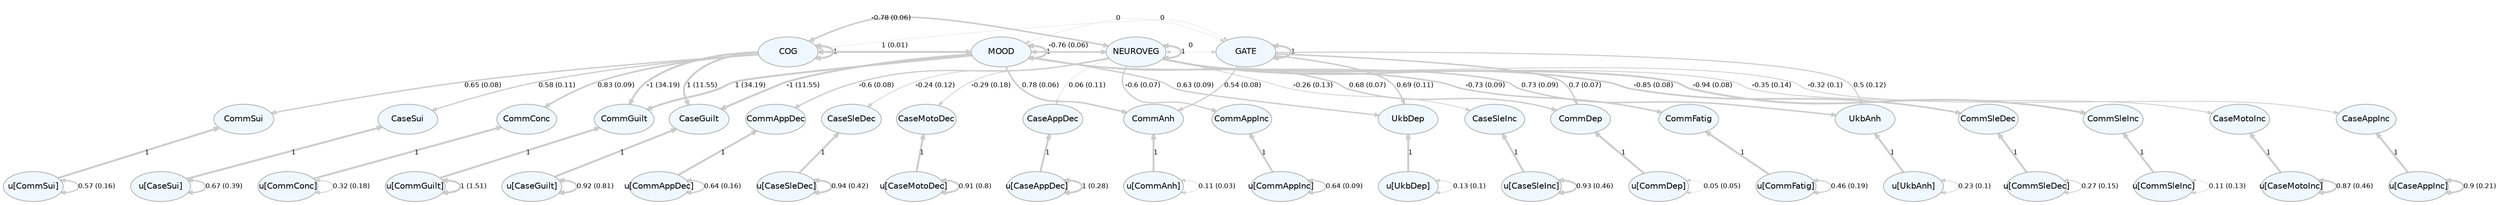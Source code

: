 digraph {

graph [layout = "dot",
       rankdir = "TB",
       outputorder = "edgesfirst",
       bgcolor = "white"]

node [fontname = "Helvetica",
      fontsize = "10",
      shape = "circle",
      fixedsize = "true",
      width = "0.5",
      style = "filled",
      fillcolor = "aliceblue",
      color = "gray70",
      fontcolor = "gray50"]

edge [fontname = "Helvetica",
     fontsize = "8",
     len = "1.5",
     color = "gray80",
     arrowsize = "0.5"]

rankdir = TB;
{rank=min; 1; 2; 3; 4;}
{rank=same; 25; 26; 27; 28; 29; 30; 31; 32; 33; 34; 35; 36; 37; 38; 39; 40; 41; 42; 43; 44;}
{rank=max; 5; 6; 7; 8; 9; 10; 11; 12; 13; 14; 15; 16; 17; 18; 19; 20; 21; 22; 23; 24;}

  "1" [label = "COG", shape = "oval", width = "1", fontcolor = "black"] 
  "2" [label = "GATE", shape = "oval", width = "1", fontcolor = "black"] 
  "3" [label = "MOOD", shape = "oval", width = "1", fontcolor = "black"] 
  "4" [label = "NEUROVEG", shape = "oval", width = "1", fontcolor = "black"] 
  "5" [label = "u[CaseAppDec]", shape = "oval", width = "1", fontcolor = "black"] 
  "6" [label = "u[CaseAppInc]", shape = "oval", width = "1", fontcolor = "black"] 
  "7" [label = "u[CaseGuilt]", shape = "oval", width = "1", fontcolor = "black"] 
  "8" [label = "u[CaseMotoDec]", shape = "oval", width = "1", fontcolor = "black"] 
  "9" [label = "u[CaseMotoInc]", shape = "oval", width = "1", fontcolor = "black"] 
  "10" [label = "u[CaseSleDec]", shape = "oval", width = "1", fontcolor = "black"] 
  "11" [label = "u[CaseSleInc]", shape = "oval", width = "1", fontcolor = "black"] 
  "12" [label = "u[CaseSui]", shape = "oval", width = "1", fontcolor = "black"] 
  "13" [label = "u[CommAnh]", shape = "oval", width = "1", fontcolor = "black"] 
  "14" [label = "u[CommAppDec]", shape = "oval", width = "1", fontcolor = "black"] 
  "15" [label = "u[CommAppInc]", shape = "oval", width = "1", fontcolor = "black"] 
  "16" [label = "u[CommConc]", shape = "oval", width = "1", fontcolor = "black"] 
  "17" [label = "u[CommDep]", shape = "oval", width = "1", fontcolor = "black"] 
  "18" [label = "u[CommFatig]", shape = "oval", width = "1", fontcolor = "black"] 
  "19" [label = "u[CommGuilt]", shape = "oval", width = "1", fontcolor = "black"] 
  "20" [label = "u[CommSleDec]", shape = "oval", width = "1", fontcolor = "black"] 
  "21" [label = "u[CommSleInc]", shape = "oval", width = "1", fontcolor = "black"] 
  "22" [label = "u[CommSui]", shape = "oval", width = "1", fontcolor = "black"] 
  "23" [label = "u[UkbAnh]", shape = "oval", width = "1", fontcolor = "black"] 
  "24" [label = "u[UkbDep]", shape = "oval", width = "1", fontcolor = "black"] 
  "25" [label = "CaseGuilt", shape = "oval", width = "1", fontcolor = "black"] 
  "26" [label = "CaseSui", shape = "oval", width = "1", fontcolor = "black"] 
  "27" [label = "CommConc", shape = "oval", width = "1", fontcolor = "black"] 
  "28" [label = "CommGuilt", shape = "oval", width = "1", fontcolor = "black"] 
  "29" [label = "CommSui", shape = "oval", width = "1", fontcolor = "black"] 
  "30" [label = "CommAnh", shape = "oval", width = "1", fontcolor = "black"] 
  "31" [label = "CommDep", shape = "oval", width = "1", fontcolor = "black"] 
  "32" [label = "UkbAnh", shape = "oval", width = "1", fontcolor = "black"] 
  "33" [label = "UkbDep", shape = "oval", width = "1", fontcolor = "black"] 
  "34" [label = "CaseAppDec", shape = "oval", width = "1", fontcolor = "black"] 
  "35" [label = "CaseAppInc", shape = "oval", width = "1", fontcolor = "black"] 
  "36" [label = "CaseMotoDec", shape = "oval", width = "1", fontcolor = "black"] 
  "37" [label = "CaseMotoInc", shape = "oval", width = "1", fontcolor = "black"] 
  "38" [label = "CaseSleDec", shape = "oval", width = "1", fontcolor = "black"] 
  "39" [label = "CaseSleInc", shape = "oval", width = "1", fontcolor = "black"] 
  "40" [label = "CommAppDec", shape = "oval", width = "1", fontcolor = "black"] 
  "41" [label = "CommAppInc", shape = "oval", width = "1", fontcolor = "black"] 
  "42" [label = "CommFatig", shape = "oval", width = "1", fontcolor = "black"] 
  "43" [label = "CommSleDec", shape = "oval", width = "1", fontcolor = "black"] 
  "44" [label = "CommSleInc", shape = "oval", width = "1", fontcolor = "black"] 
"1"->"1" [label = "1", penwidth = "2.3", dir = "both"] 
"1"->"25" [label = "1 (11.55)", penwidth = "2.3", dir = "forward"] 
"1"->"26" [label = "0.58 (0.11)", penwidth = "1.45474578208196", dir = "forward"] 
"1"->"27" [label = "0.83 (0.09)", penwidth = "1.95179873221717", dir = "forward"] 
"1"->"28" [label = "-1 (34.19)", penwidth = "2.3", dir = "forward"] 
"1"->"29" [label = "0.65 (0.08)", penwidth = "1.60995278767597", dir = "forward"] 
"1"->"2" [label = "0", penwidth = "0.3", dir = "both"] 
"1"->"3" [label = "1 (0.01)", penwidth = "2.3", dir = "both"] 
"1"->"4" [label = "-0.78 (0.06)", penwidth = "1.85247436877035", dir = "both"] 
"2"->"30" [label = "0.54 (0.08)", penwidth = "1.37995388327182", dir = "forward"] 
"2"->"31" [label = "0.7 (0.07)", penwidth = "1.70027527774856", dir = "forward"] 
"2"->"2" [label = "1", penwidth = "2.3", dir = "both"] 
"2"->"32" [label = "0.5 (0.12)", penwidth = "1.29037501095409", dir = "forward"] 
"2"->"33" [label = "0.69 (0.11)", penwidth = "1.68148018458393", dir = "forward"] 
"3"->"25" [label = "-1 (11.55)", penwidth = "2.3", dir = "forward"] 
"3"->"30" [label = "0.78 (0.06)", penwidth = "1.85085881708328", dir = "forward"] 
"3"->"31" [label = "0.68 (0.07)", penwidth = "1.65703262979939", dir = "forward"] 
"3"->"28" [label = "1 (34.19)", penwidth = "2.3", dir = "forward"] 
"3"->"2" [label = "0", penwidth = "0.3", dir = "both"] 
"3"->"3" [label = "1", penwidth = "2.3", dir = "both"] 
"3"->"4" [label = "-0.76 (0.06)", penwidth = "1.81910086185676", dir = "both"] 
"3"->"32" [label = "0.73 (0.09)", penwidth = "1.75357666203487", dir = "forward"] 
"3"->"33" [label = "0.63 (0.09)", penwidth = "1.55254935006066", dir = "forward"] 
"4"->"34" [label = "0.06 (0.11)", penwidth = "0.429515962814576", dir = "forward"] 
"4"->"35" [label = "-0.32 (0.1)", penwidth = "0.942841758978335", dir = "forward"] 
"4"->"36" [label = "-0.29 (0.18)", penwidth = "0.883868203172703", dir = "forward"] 
"4"->"37" [label = "-0.35 (0.14)", penwidth = "1.00907279549647", dir = "forward"] 
"4"->"38" [label = "-0.24 (0.12)", penwidth = "0.787567026738718", dir = "forward"] 
"4"->"39" [label = "-0.26 (0.13)", penwidth = "0.815740451341422", dir = "forward"] 
"4"->"40" [label = "-0.6 (0.08)", penwidth = "1.49644870632089", dir = "forward"] 
"4"->"41" [label = "-0.6 (0.07)", penwidth = "1.50591221435308", dir = "forward"] 
"4"->"42" [label = "-0.73 (0.09)", penwidth = "1.76353468791933", dir = "forward"] 
"4"->"43" [label = "-0.85 (0.08)", penwidth = "2.00307137988544", dir = "forward"] 
"4"->"44" [label = "-0.94 (0.08)", penwidth = "2.18153029926999", dir = "forward"] 
"4"->"2" [label = "0", penwidth = "0.3", dir = "both"] 
"4"->"4" [label = "1", penwidth = "2.3", dir = "both"] 
"5"->"34" [label = "1", penwidth = "2.3", dir = "forward"] 
"5"->"5" [label = "1 (0.28)", penwidth = "2.29161135187136", dir = "both"] 
"6"->"35" [label = "1", penwidth = "2.3", dir = "forward"] 
"6"->"6" [label = "0.9 (0.21)", penwidth = "2.09337670938685", dir = "both"] 
"7"->"25" [label = "1", penwidth = "2.3", dir = "forward"] 
"7"->"7" [label = "0.92 (0.81)", penwidth = "2.1321765891033", dir = "both"] 
"8"->"36" [label = "1", penwidth = "2.3", dir = "forward"] 
"8"->"8" [label = "0.91 (0.8)", penwidth = "2.12954999363989", dir = "both"] 
"9"->"37" [label = "1", penwidth = "2.3", dir = "forward"] 
"9"->"9" [label = "0.87 (0.46)", penwidth = "2.04860642787319", dir = "both"] 
"10"->"38" [label = "1", penwidth = "2.3", dir = "forward"] 
"10"->"10" [label = "0.94 (0.42)", penwidth = "2.18113524637123", dir = "both"] 
"11"->"39" [label = "1", penwidth = "2.3", dir = "forward"] 
"11"->"11" [label = "0.93 (0.46)", penwidth = "2.16700460622949", dir = "both"] 
"12"->"26" [label = "1", penwidth = "2.3", dir = "forward"] 
"12"->"12" [label = "0.67 (0.39)", penwidth = "1.63328082710131", dir = "both"] 
"13"->"30" [label = "1", penwidth = "2.3", dir = "forward"] 
"13"->"13" [label = "0.11 (0.03)", penwidth = "0.514268416560304", dir = "both"] 
"14"->"40" [label = "1", penwidth = "2.3", dir = "forward"] 
"14"->"14" [label = "0.64 (0.16)", penwidth = "1.58425494213688", dir = "both"] 
"15"->"41" [label = "1", penwidth = "2.3", dir = "forward"] 
"15"->"15" [label = "0.64 (0.09)", penwidth = "1.57288769702912", dir = "both"] 
"16"->"27" [label = "1", penwidth = "2.3", dir = "forward"] 
"16"->"16" [label = "0.32 (0.18)", penwidth = "0.93578074505057", dir = "both"] 
"17"->"31" [label = "1", penwidth = "2.3", dir = "forward"] 
"17"->"17" [label = "0.05 (0.05)", penwidth = "0.398845742643536", dir = "both"] 
"18"->"42" [label = "1", penwidth = "2.3", dir = "forward"] 
"18"->"18" [label = "0.46 (0.19)", penwidth = "1.22903353300636", dir = "both"] 
"19"->"28" [label = "1", penwidth = "2.3", dir = "forward"] 
"19"->"19" [label = "1 (1.51)", penwidth = "2.3", dir = "both"] 
"20"->"43" [label = "1", penwidth = "2.3", dir = "forward"] 
"20"->"20" [label = "0.27 (0.15)", penwidth = "0.849774341751347", dir = "both"] 
"21"->"44" [label = "1", penwidth = "2.3", dir = "forward"] 
"21"->"21" [label = "0.11 (0.13)", penwidth = "0.529922580685556", dir = "both"] 
"22"->"29" [label = "1", penwidth = "2.3", dir = "forward"] 
"22"->"22" [label = "0.57 (0.16)", penwidth = "1.44201200269904", dir = "both"] 
"23"->"32" [label = "1", penwidth = "2.3", dir = "forward"] 
"23"->"23" [label = "0.23 (0.1)", penwidth = "0.753136426658425", dir = "both"] 
"24"->"33" [label = "1", penwidth = "2.3", dir = "forward"] 
"24"->"24" [label = "0.13 (0.1)", penwidth = "0.561316293044957", dir = "both"] 
}